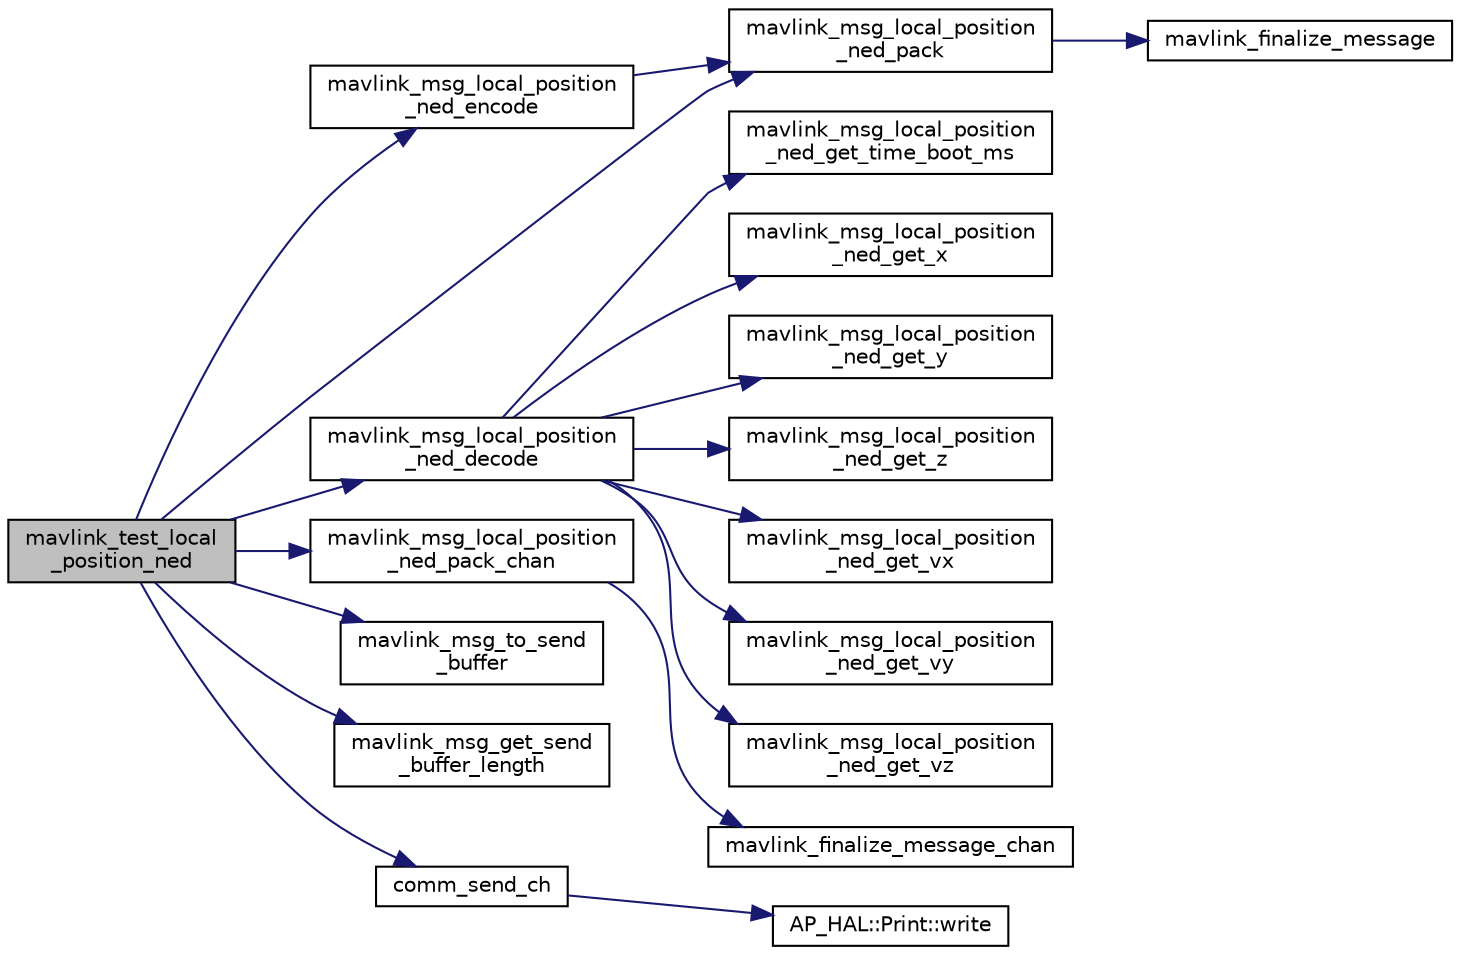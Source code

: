 digraph "mavlink_test_local_position_ned"
{
 // INTERACTIVE_SVG=YES
  edge [fontname="Helvetica",fontsize="10",labelfontname="Helvetica",labelfontsize="10"];
  node [fontname="Helvetica",fontsize="10",shape=record];
  rankdir="LR";
  Node1 [label="mavlink_test_local\l_position_ned",height=0.2,width=0.4,color="black", fillcolor="grey75", style="filled" fontcolor="black"];
  Node1 -> Node2 [color="midnightblue",fontsize="10",style="solid",fontname="Helvetica"];
  Node2 [label="mavlink_msg_local_position\l_ned_encode",height=0.2,width=0.4,color="black", fillcolor="white", style="filled",URL="$mavlink__msg__local__position__ned_8h.html#aa3e06e17052e086b9d9dabc25a1ceaa3",tooltip="Encode a local_position_ned struct. "];
  Node2 -> Node3 [color="midnightblue",fontsize="10",style="solid",fontname="Helvetica"];
  Node3 [label="mavlink_msg_local_position\l_ned_pack",height=0.2,width=0.4,color="black", fillcolor="white", style="filled",URL="$mavlink__msg__local__position__ned_8h.html#a68c8ded13d9436b91c4fcf9e2ae10cb2",tooltip="Pack a local_position_ned message. "];
  Node3 -> Node4 [color="midnightblue",fontsize="10",style="solid",fontname="Helvetica"];
  Node4 [label="mavlink_finalize_message",height=0.2,width=0.4,color="black", fillcolor="white", style="filled",URL="$v0_89_2mavlink__helpers_8h.html#af3bea083c5ec83f5b6570b2bd4a817d0",tooltip="Finalize a MAVLink message with MAVLINK_COMM_0 as default channel. "];
  Node1 -> Node5 [color="midnightblue",fontsize="10",style="solid",fontname="Helvetica"];
  Node5 [label="mavlink_msg_local_position\l_ned_decode",height=0.2,width=0.4,color="black", fillcolor="white", style="filled",URL="$mavlink__msg__local__position__ned_8h.html#a9e9ced9a41590bab6ec3aefd19ea12e7",tooltip="Decode a local_position_ned message into a struct. "];
  Node5 -> Node6 [color="midnightblue",fontsize="10",style="solid",fontname="Helvetica"];
  Node6 [label="mavlink_msg_local_position\l_ned_get_time_boot_ms",height=0.2,width=0.4,color="black", fillcolor="white", style="filled",URL="$mavlink__msg__local__position__ned_8h.html#ac36a5f3f5a6f76851a2f8d28c1366f00",tooltip="Send a local_position_ned message. "];
  Node5 -> Node7 [color="midnightblue",fontsize="10",style="solid",fontname="Helvetica"];
  Node7 [label="mavlink_msg_local_position\l_ned_get_x",height=0.2,width=0.4,color="black", fillcolor="white", style="filled",URL="$mavlink__msg__local__position__ned_8h.html#a9f7998d7c5ff4127d01a1c14a6bb3b47",tooltip="Get field x from local_position_ned message. "];
  Node5 -> Node8 [color="midnightblue",fontsize="10",style="solid",fontname="Helvetica"];
  Node8 [label="mavlink_msg_local_position\l_ned_get_y",height=0.2,width=0.4,color="black", fillcolor="white", style="filled",URL="$mavlink__msg__local__position__ned_8h.html#ab0518a08088e549de7b82026d21a577f",tooltip="Get field y from local_position_ned message. "];
  Node5 -> Node9 [color="midnightblue",fontsize="10",style="solid",fontname="Helvetica"];
  Node9 [label="mavlink_msg_local_position\l_ned_get_z",height=0.2,width=0.4,color="black", fillcolor="white", style="filled",URL="$mavlink__msg__local__position__ned_8h.html#ad78fdc9d23b22f3c984baea99e51a297",tooltip="Get field z from local_position_ned message. "];
  Node5 -> Node10 [color="midnightblue",fontsize="10",style="solid",fontname="Helvetica"];
  Node10 [label="mavlink_msg_local_position\l_ned_get_vx",height=0.2,width=0.4,color="black", fillcolor="white", style="filled",URL="$mavlink__msg__local__position__ned_8h.html#a31a028d9042a9a3dce82d32644b8c959",tooltip="Get field vx from local_position_ned message. "];
  Node5 -> Node11 [color="midnightblue",fontsize="10",style="solid",fontname="Helvetica"];
  Node11 [label="mavlink_msg_local_position\l_ned_get_vy",height=0.2,width=0.4,color="black", fillcolor="white", style="filled",URL="$mavlink__msg__local__position__ned_8h.html#a3332c6a8bacaacfda11fa0fb28502317",tooltip="Get field vy from local_position_ned message. "];
  Node5 -> Node12 [color="midnightblue",fontsize="10",style="solid",fontname="Helvetica"];
  Node12 [label="mavlink_msg_local_position\l_ned_get_vz",height=0.2,width=0.4,color="black", fillcolor="white", style="filled",URL="$mavlink__msg__local__position__ned_8h.html#acc73f7f5a2b0c3a92b0bcf38ca0c5774",tooltip="Get field vz from local_position_ned message. "];
  Node1 -> Node3 [color="midnightblue",fontsize="10",style="solid",fontname="Helvetica"];
  Node1 -> Node13 [color="midnightblue",fontsize="10",style="solid",fontname="Helvetica"];
  Node13 [label="mavlink_msg_local_position\l_ned_pack_chan",height=0.2,width=0.4,color="black", fillcolor="white", style="filled",URL="$mavlink__msg__local__position__ned_8h.html#a7dd9d8e96c2646737f0c19653a9f6927",tooltip="Pack a local_position_ned message on a channel. "];
  Node13 -> Node14 [color="midnightblue",fontsize="10",style="solid",fontname="Helvetica"];
  Node14 [label="mavlink_finalize_message_chan",height=0.2,width=0.4,color="black", fillcolor="white", style="filled",URL="$v0_89_2mavlink__helpers_8h.html#aa66131138fc02101dcc73b4b556ab422",tooltip="Finalize a MAVLink message with channel assignment. "];
  Node1 -> Node15 [color="midnightblue",fontsize="10",style="solid",fontname="Helvetica"];
  Node15 [label="mavlink_msg_to_send\l_buffer",height=0.2,width=0.4,color="black", fillcolor="white", style="filled",URL="$v0_89_2mavlink__helpers_8h.html#afea0a9befa84822fd62c2899ea0d849e",tooltip="Pack a message to send it over a serial byte stream. "];
  Node1 -> Node16 [color="midnightblue",fontsize="10",style="solid",fontname="Helvetica"];
  Node16 [label="mavlink_msg_get_send\l_buffer_length",height=0.2,width=0.4,color="black", fillcolor="white", style="filled",URL="$v0_89_2protocol_8h.html#aa86c08f27aabb7a2e12a67f189f590c8",tooltip="Get the required buffer size for this message. "];
  Node1 -> Node17 [color="midnightblue",fontsize="10",style="solid",fontname="Helvetica"];
  Node17 [label="comm_send_ch",height=0.2,width=0.4,color="black", fillcolor="white", style="filled",URL="$GCS__MAVLink_8h.html#ab753873a1ee10adedd0ce246311468f8"];
  Node17 -> Node18 [color="midnightblue",fontsize="10",style="solid",fontname="Helvetica"];
  Node18 [label="AP_HAL::Print::write",height=0.2,width=0.4,color="black", fillcolor="white", style="filled",URL="$classAP__HAL_1_1Print.html#acc65391952a43334f8f5c9bef341f501"];
}
